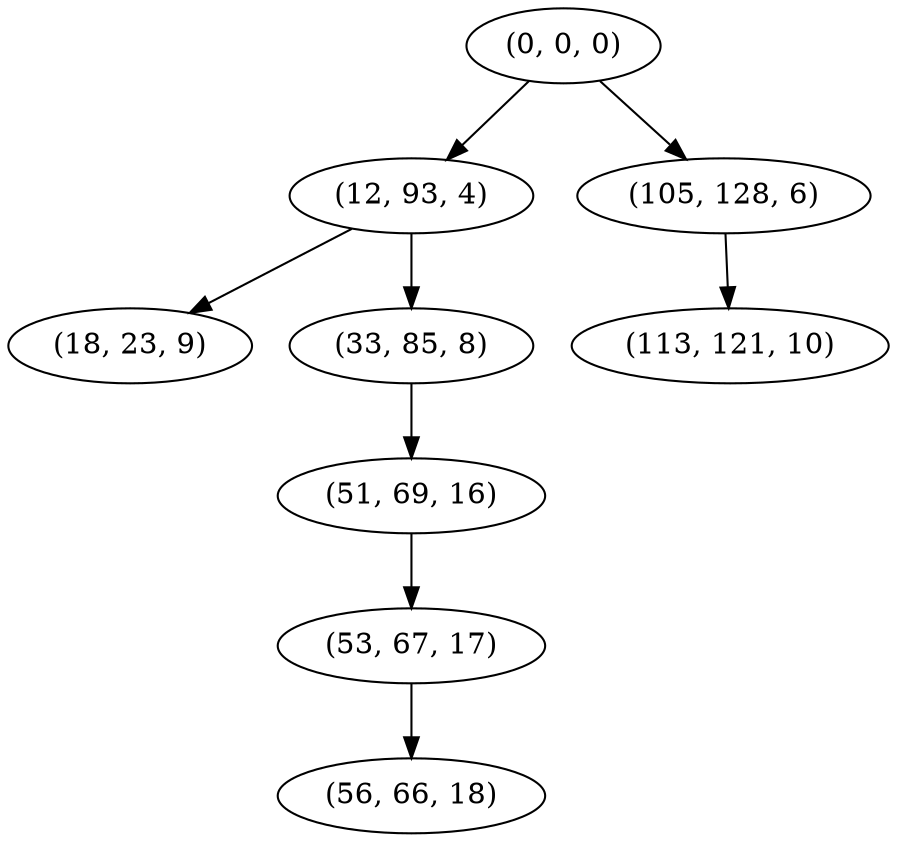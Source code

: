 digraph tree {
    "(0, 0, 0)";
    "(12, 93, 4)";
    "(18, 23, 9)";
    "(33, 85, 8)";
    "(51, 69, 16)";
    "(53, 67, 17)";
    "(56, 66, 18)";
    "(105, 128, 6)";
    "(113, 121, 10)";
    "(0, 0, 0)" -> "(12, 93, 4)";
    "(0, 0, 0)" -> "(105, 128, 6)";
    "(12, 93, 4)" -> "(18, 23, 9)";
    "(12, 93, 4)" -> "(33, 85, 8)";
    "(33, 85, 8)" -> "(51, 69, 16)";
    "(51, 69, 16)" -> "(53, 67, 17)";
    "(53, 67, 17)" -> "(56, 66, 18)";
    "(105, 128, 6)" -> "(113, 121, 10)";
}
